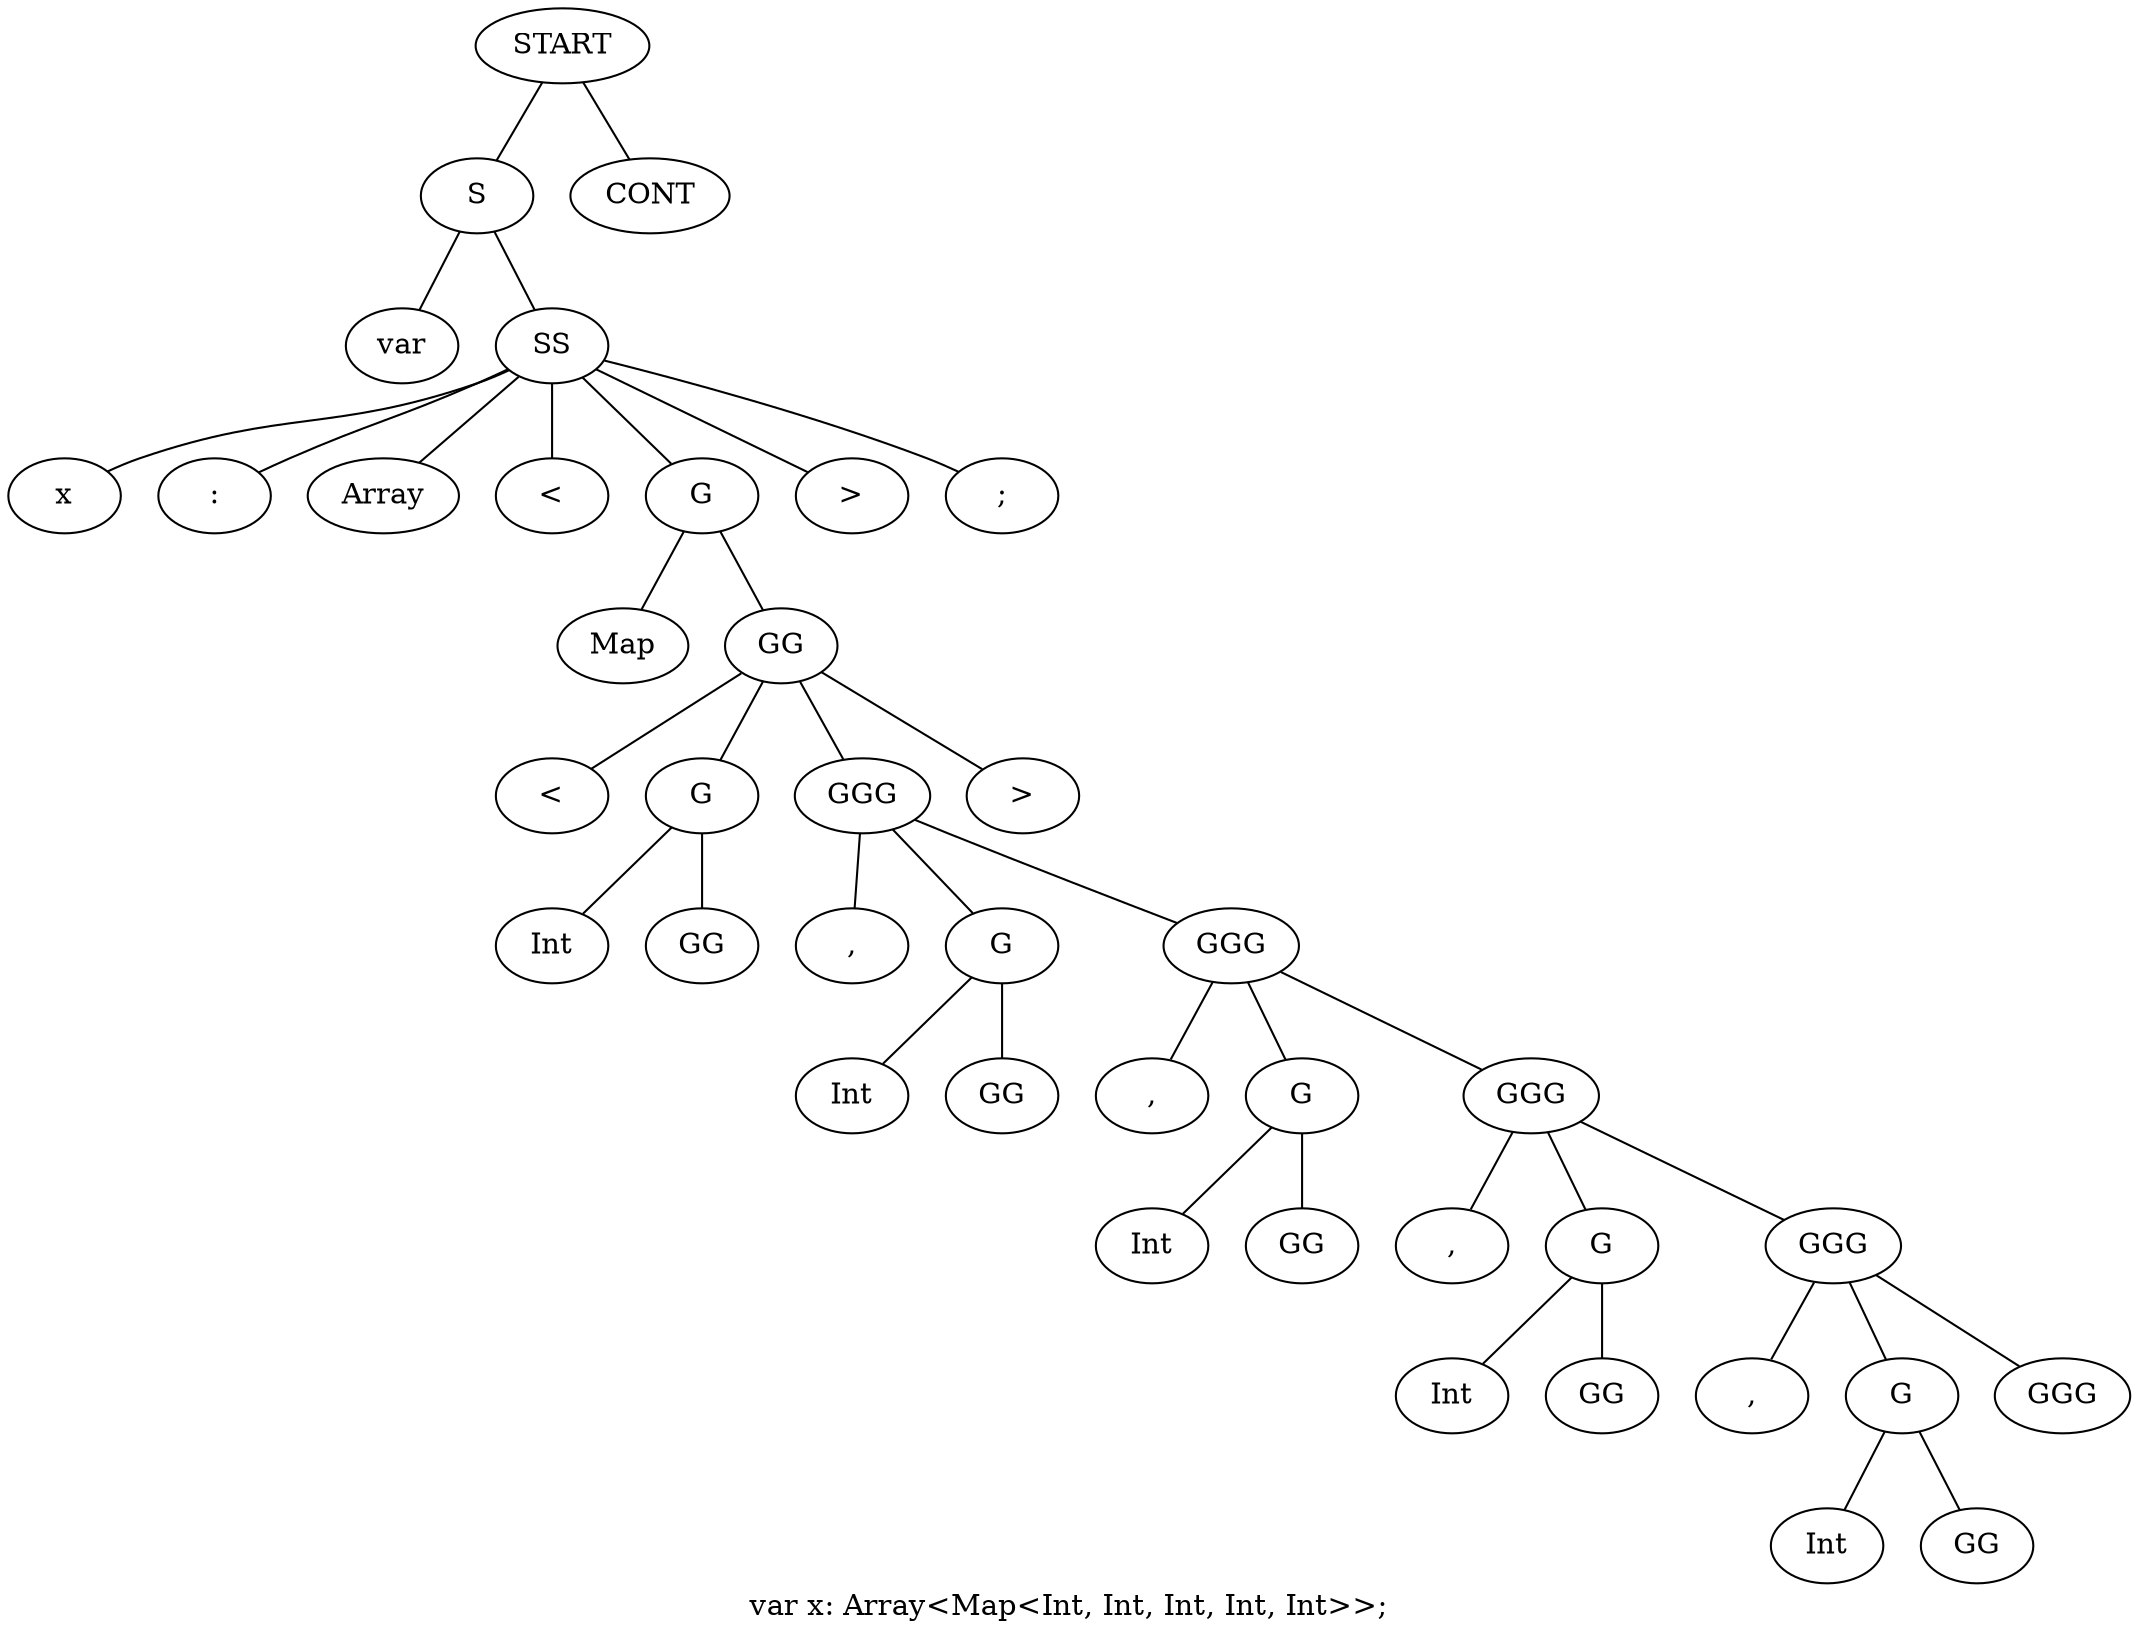 graph ""
	{
	label="var x: Array<Map<Int, Int, Int, Int, Int>>;"

	n000 ;
	n000 [label="START"] ;
	n000 -- n001 ;
	n000 -- n002 ;
	n001 [label="S"] ;
	n001 -- n003 ;
	n001 -- n004 ;
	n002 [label="CONT"] ;
	n003 [label="var"] ;
	n004 [label="SS"] ;
	n004 -- n005 ;
	n004 -- n006 ;
	n004 -- n007 ;
	n004 -- n008 ;
	n004 -- n009 ;
	n004 -- n010 ;
	n004 -- n011 ;
	n005 [label="x"] ;
	n006 [label=":"] ;
	n007 [label="Array"] ;
	n008 [label="<"] ;
	n009 [label="G"] ;
	n009 -- n012 ;
	n009 -- n013 ;
	n010 [label=">"] ;
	n011 [label=";"] ;
	n012 [label="Map"] ;
	n013 [label="GG"] ;
	n013 -- n014 ;
	n013 -- n015 ;
	n013 -- n016 ;
	n013 -- n017 ;
	n014 [label="<"] ;
	n015 [label="G"] ;
	n015 -- n018 ;
	n015 -- n019 ;
	n016 [label="GGG"] ;
	n016 -- n020 ;
	n016 -- n021 ;
	n016 -- n022 ;
	n017 [label=">"] ;
	n018 [label="Int"] ;
	n019 [label="GG"] ;
	n020 [label=","] ;
	n021 [label="G"] ;
	n021 -- n023 ;
	n021 -- n024 ;
	n022 [label="GGG"] ;
	n022 -- n025 ;
	n022 -- n026 ;
	n022 -- n027 ;
	n023 [label="Int"] ;
	n024 [label="GG"] ;
	n025 [label=","] ;
	n026 [label="G"] ;
	n026 -- n028 ;
	n026 -- n029 ;
	n027 [label="GGG"] ;
	n027 -- n030 ;
	n027 -- n031 ;
	n027 -- n032 ;
	n028 [label="Int"] ;
	n029 [label="GG"] ;
	n030 [label=","] ;
	n031 [label="G"] ;
	n031 -- n033 ;
	n031 -- n034 ;
	n032 [label="GGG"] ;
	n032 -- n035 ;
	n032 -- n036 ;
	n032 -- n037 ;
	n033 [label="Int"] ;
	n034 [label="GG"] ;
	n035 [label=","] ;
	n036 [label="G"] ;
	n036 -- n038 ;
	n036 -- n039 ;
	n037 [label="GGG"] ;
	n038 [label="Int"] ;
	n039 [label="GG"] ;
	}
